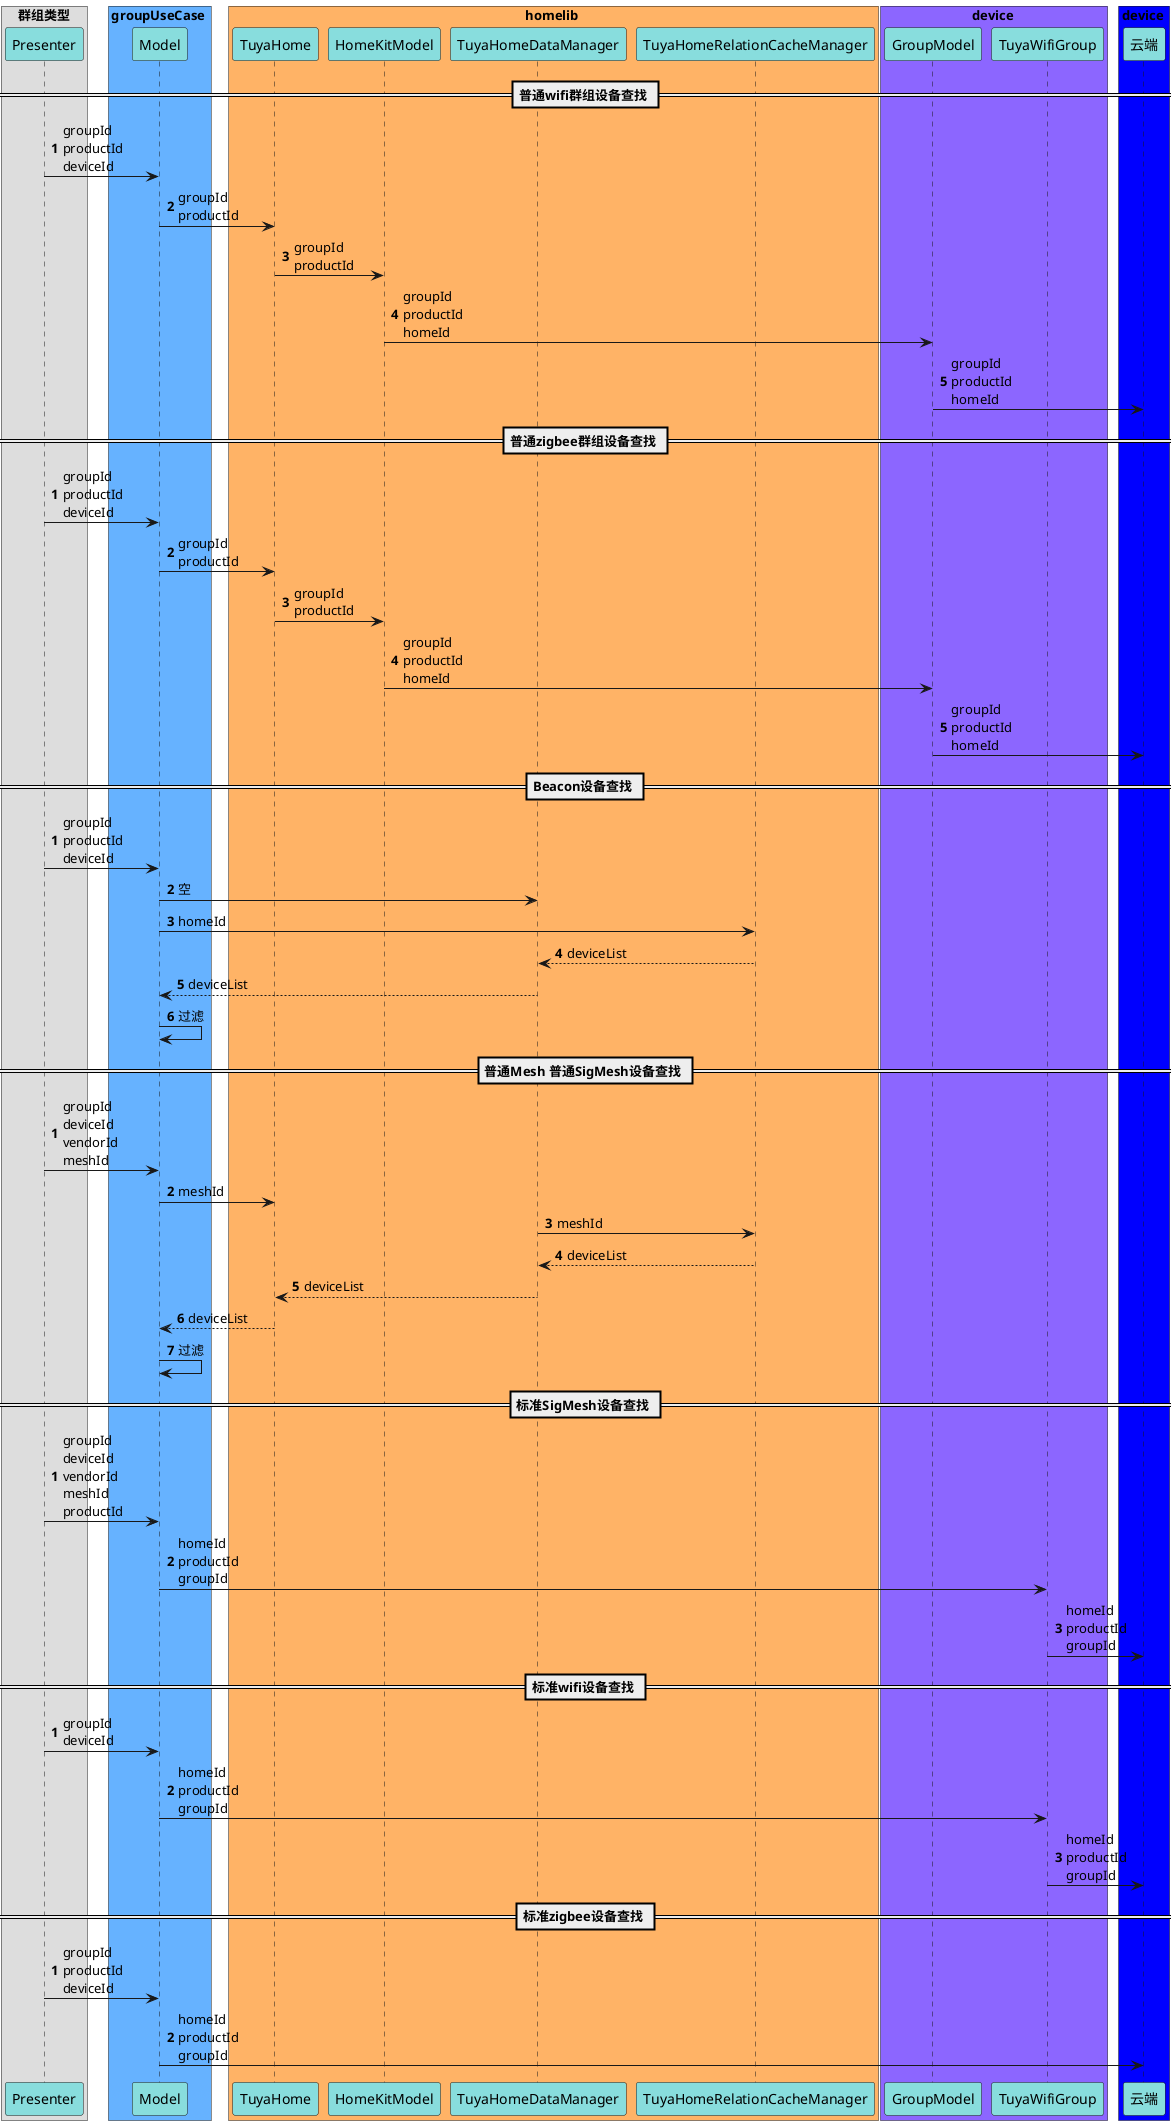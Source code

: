 @startuml
'https://plantuml.com/sequence-diagram

autonumber

box 群组类型
participant Presenter order 10 #88dddd
end box

box groupUseCase #66b2ff
participant Model order 20 #88dddd
end box

box homelib #ffb366
participant TuyaHome order 30 #88dddd
participant HomeKitModel order 31 #88dddd
participant TuyaHomeDataManager order 32 #88dddd
participant TuyaHomeRelationCacheManager order 33 #88dddd
end box


box device #8c66ff
participant GroupModel order 40 #88dddd
participant TuyaWifiGroup order 41 #88dddd
end box

box device #0000ff
participant 云端 order 1000 #88dddd
end box



skinparam maxMessageSize 20
== 普通wifi群组设备查找 ==
Presenter -> Model : groupId productId deviceId
Model -> TuyaHome : groupId productId
TuyaHome -> HomeKitModel : groupId productId
HomeKitModel -> GroupModel : groupId productId homeId
GroupModel -> 云端 : groupId productId homeId


autonumber
== 普通zigbee群组设备查找 ==
Presenter -> Model : groupId productId deviceId
Model -> TuyaHome : groupId productId
TuyaHome -> HomeKitModel : groupId productId
HomeKitModel -> GroupModel : groupId productId homeId
GroupModel -> 云端 : groupId productId homeId

autonumber
== Beacon设备查找 ==
Presenter -> Model : groupId productId deviceId
Model -> TuyaHomeDataManager : 空
Model -> TuyaHomeRelationCacheManager : homeId
TuyaHomeRelationCacheManager --> TuyaHomeDataManager : deviceList
TuyaHomeDataManager --> Model : deviceList
Model -> Model : 过滤

autonumber
== 普通Mesh 普通SigMesh设备查找 ==
Presenter -> Model : groupId deviceId vendorId meshId
Model -> TuyaHome : meshId
TuyaHomeDataManager -> TuyaHomeRelationCacheManager : meshId
TuyaHomeRelationCacheManager --> TuyaHomeDataManager : deviceList
TuyaHomeDataManager --> TuyaHome : deviceList
TuyaHome --> Model : deviceList
Model -> Model : 过滤


autonumber
== 标准SigMesh设备查找 ==
Presenter -> Model : groupId deviceId vendorId meshId productId
Model -> TuyaWifiGroup : homeId productId groupId
TuyaWifiGroup -> 云端 : homeId productId groupId


autonumber
== 标准wifi设备查找 ==
Presenter -> Model : groupId deviceId
Model -> TuyaWifiGroup : homeId productId groupId
TuyaWifiGroup -> 云端 : homeId productId groupId

autonumber
== 标准zigbee设备查找 ==
Presenter -> Model : groupId productId deviceId
Model -> 云端 : homeId productId groupId

@enduml